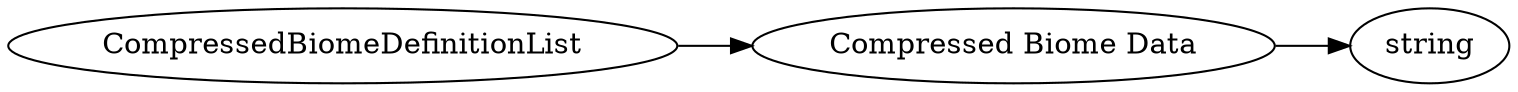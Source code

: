 digraph "CompressedBiomeDefinitionList" {
rankdir = LR
0
0 -> 1
1 -> 2

0 [label="CompressedBiomeDefinitionList",comment="name: \"CompressedBiomeDefinitionList\", typeName: \"\", id: 0, branchId: 301, recurseId: -1, attributes: 0, notes: \"\""];
1 [label="Compressed Biome Data",comment="name: \"Compressed Biome Data\", typeName: \"\", id: 1, branchId: 0, recurseId: -1, attributes: 0, notes: \"\""];
2 [label="string",comment="name: \"string\", typeName: \"\", id: 2, branchId: 0, recurseId: -1, attributes: 512, notes: \"\""];
{ rank = max;2}

}
